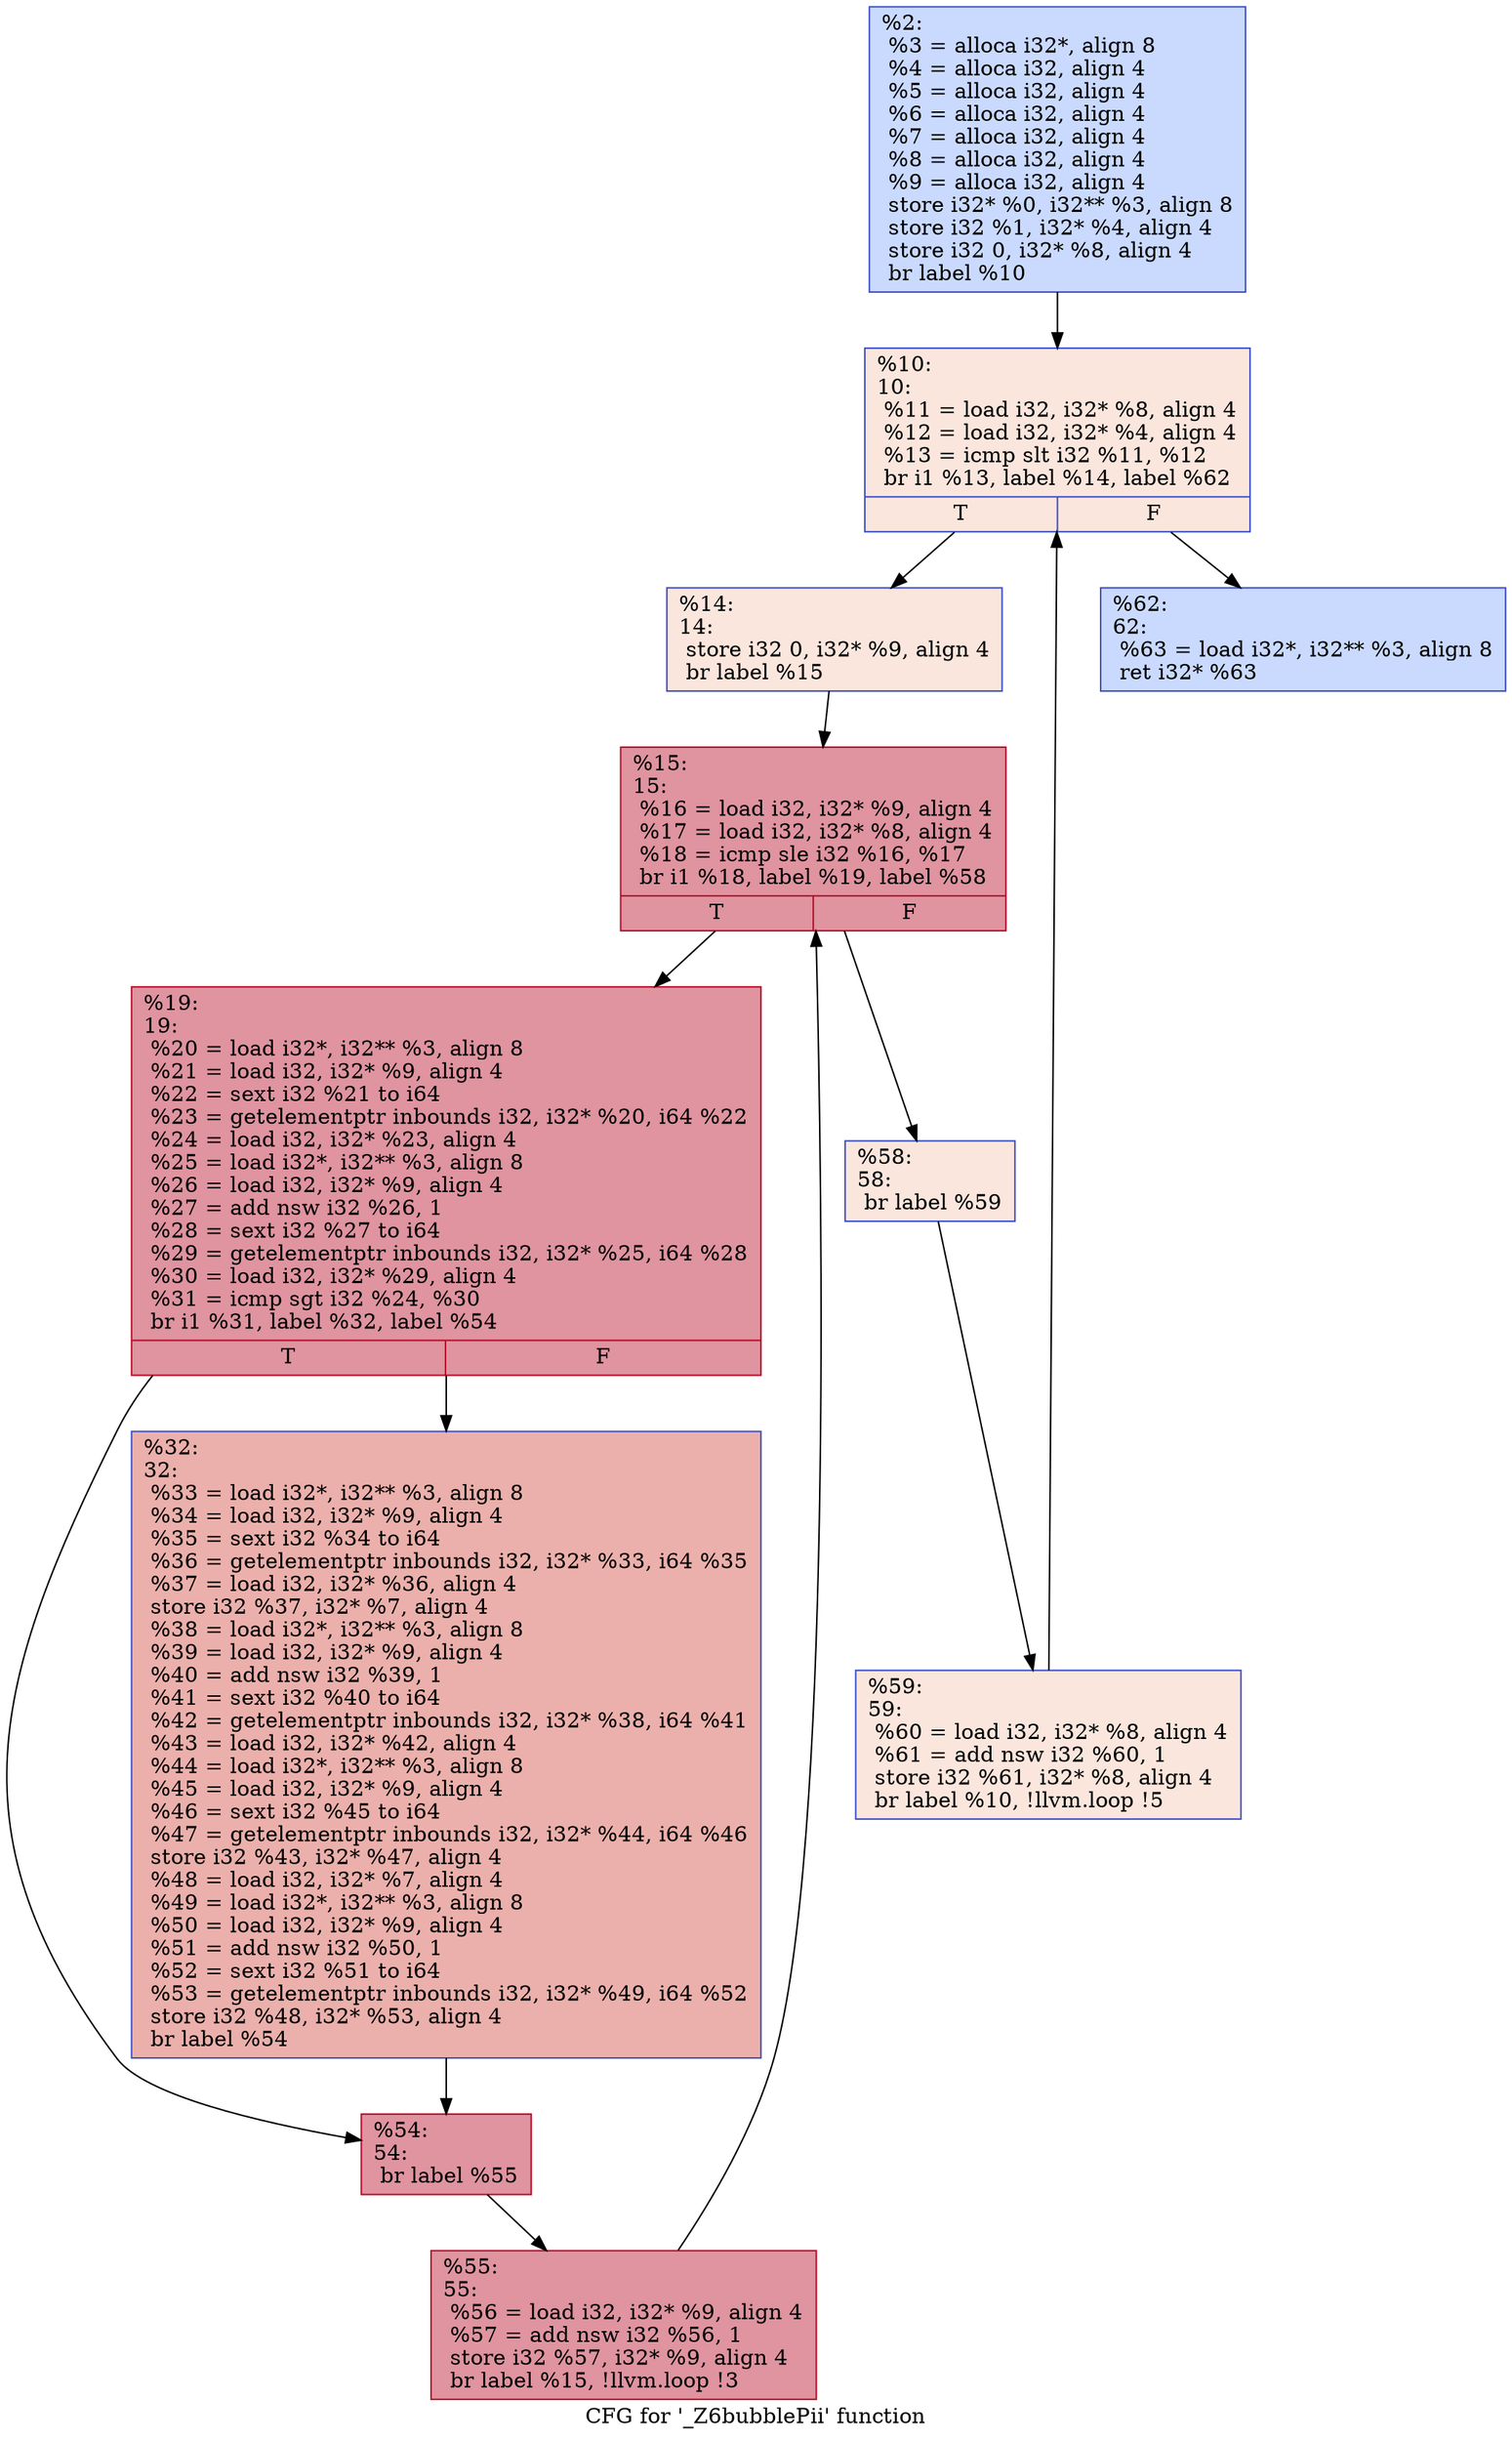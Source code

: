 digraph "CFG for '_Z6bubblePii' function" {
	label="CFG for '_Z6bubblePii' function";

	1 [shape=record,color="#3d50c3ff", style=filled, fillcolor="#88abfd70",label="{%2:\l  %3 = alloca i32*, align 8\l  %4 = alloca i32, align 4\l  %5 = alloca i32, align 4\l  %6 = alloca i32, align 4\l  %7 = alloca i32, align 4\l  %8 = alloca i32, align 4\l  %9 = alloca i32, align 4\l  store i32* %0, i32** %3, align 8\l  store i32 %1, i32* %4, align 4\l  store i32 0, i32* %8, align 4\l  br label %10\l}"];
	1 -> 2;
	2 [shape=record,color="#3d50c3ff", style=filled, fillcolor="#f3c7b170",label="{%10:\l10:                                               \l  %11 = load i32, i32* %8, align 4\l  %12 = load i32, i32* %4, align 4\l  %13 = icmp slt i32 %11, %12\l  br i1 %13, label %14, label %62\l|{<s0>T|<s1>F}}"];
	2 -> 3;
	2 -> 4;
	3 [shape=record,color="#3d50c3ff", style=filled, fillcolor="#f3c7b170",label="{%14:\l14:                                               \l  store i32 0, i32* %9, align 4\l  br label %15\l}"];
	3 -> 5;
	5 [shape=record,color="#b70d28ff", style=filled, fillcolor="#b70d2870",label="{%15:\l15:                                               \l  %16 = load i32, i32* %9, align 4\l  %17 = load i32, i32* %8, align 4\l  %18 = icmp sle i32 %16, %17\l  br i1 %18, label %19, label %58\l|{<s0>T|<s1>F}}"];
	5 -> 6;
	5 -> 7;
	6 [shape=record,color="#b70d28ff", style=filled, fillcolor="#b70d2870",label="{%19:\l19:                                               \l  %20 = load i32*, i32** %3, align 8\l  %21 = load i32, i32* %9, align 4\l  %22 = sext i32 %21 to i64\l  %23 = getelementptr inbounds i32, i32* %20, i64 %22\l  %24 = load i32, i32* %23, align 4\l  %25 = load i32*, i32** %3, align 8\l  %26 = load i32, i32* %9, align 4\l  %27 = add nsw i32 %26, 1\l  %28 = sext i32 %27 to i64\l  %29 = getelementptr inbounds i32, i32* %25, i64 %28\l  %30 = load i32, i32* %29, align 4\l  %31 = icmp sgt i32 %24, %30\l  br i1 %31, label %32, label %54\l|{<s0>T|<s1>F}}"];
	6 -> 8;
	6 -> 9;
	8 [shape=record,color="#3d50c3ff", style=filled, fillcolor="#d24b4070",label="{%32:\l32:                                               \l  %33 = load i32*, i32** %3, align 8\l  %34 = load i32, i32* %9, align 4\l  %35 = sext i32 %34 to i64\l  %36 = getelementptr inbounds i32, i32* %33, i64 %35\l  %37 = load i32, i32* %36, align 4\l  store i32 %37, i32* %7, align 4\l  %38 = load i32*, i32** %3, align 8\l  %39 = load i32, i32* %9, align 4\l  %40 = add nsw i32 %39, 1\l  %41 = sext i32 %40 to i64\l  %42 = getelementptr inbounds i32, i32* %38, i64 %41\l  %43 = load i32, i32* %42, align 4\l  %44 = load i32*, i32** %3, align 8\l  %45 = load i32, i32* %9, align 4\l  %46 = sext i32 %45 to i64\l  %47 = getelementptr inbounds i32, i32* %44, i64 %46\l  store i32 %43, i32* %47, align 4\l  %48 = load i32, i32* %7, align 4\l  %49 = load i32*, i32** %3, align 8\l  %50 = load i32, i32* %9, align 4\l  %51 = add nsw i32 %50, 1\l  %52 = sext i32 %51 to i64\l  %53 = getelementptr inbounds i32, i32* %49, i64 %52\l  store i32 %48, i32* %53, align 4\l  br label %54\l}"];
	8 -> 9;
	9 [shape=record,color="#b70d28ff", style=filled, fillcolor="#b70d2870",label="{%54:\l54:                                               \l  br label %55\l}"];
	9 -> 10;
	10 [shape=record,color="#b70d28ff", style=filled, fillcolor="#b70d2870",label="{%55:\l55:                                               \l  %56 = load i32, i32* %9, align 4\l  %57 = add nsw i32 %56, 1\l  store i32 %57, i32* %9, align 4\l  br label %15, !llvm.loop !3\l}"];
	10 -> 5;
	7 [shape=record,color="#3d50c3ff", style=filled, fillcolor="#f3c7b170",label="{%58:\l58:                                               \l  br label %59\l}"];
	7 -> 11;
	11 [shape=record,color="#3d50c3ff", style=filled, fillcolor="#f3c7b170",label="{%59:\l59:                                               \l  %60 = load i32, i32* %8, align 4\l  %61 = add nsw i32 %60, 1\l  store i32 %61, i32* %8, align 4\l  br label %10, !llvm.loop !5\l}"];
	11 -> 2;
	4 [shape=record,color="#3d50c3ff", style=filled, fillcolor="#88abfd70",label="{%62:\l62:                                               \l  %63 = load i32*, i32** %3, align 8\l  ret i32* %63\l}"];
}
